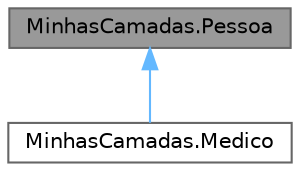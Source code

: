 digraph "MinhasCamadas.Pessoa"
{
 // LATEX_PDF_SIZE
  bgcolor="transparent";
  edge [fontname=Helvetica,fontsize=10,labelfontname=Helvetica,labelfontsize=10];
  node [fontname=Helvetica,fontsize=10,shape=box,height=0.2,width=0.4];
  Node1 [id="Node000001",label="MinhasCamadas.Pessoa",height=0.2,width=0.4,color="gray40", fillcolor="grey60", style="filled", fontcolor="black",tooltip="Purpose: Class pai de algumas Class no projeto Created by: gonca Created on: 12/1/2024 6:21:23 PM."];
  Node1 -> Node2 [id="edge3_Node000001_Node000002",dir="back",color="steelblue1",style="solid",tooltip=" "];
  Node2 [id="Node000002",label="MinhasCamadas.Medico",height=0.2,width=0.4,color="gray40", fillcolor="white", style="filled",URL="$class_minhas_camadas_1_1_medico.html",tooltip="Purpose: Class responsável por manipular Medico Created by: gonca Created on: 12/1/2024 6:21:02 PM."];
}
